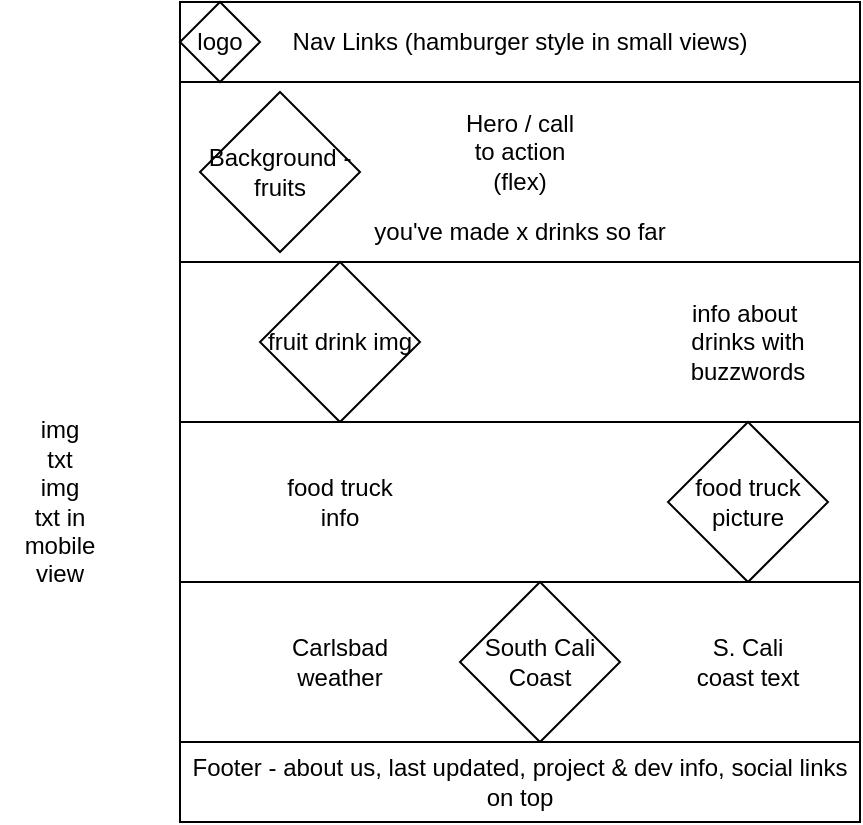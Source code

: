 <mxfile version="21.5.1" type="device" pages="3">
  <diagram name="Home Page" id="CXcD1R_OlmT8ERgq10MY">
    <mxGraphModel dx="521" dy="613" grid="1" gridSize="10" guides="1" tooltips="1" connect="1" arrows="1" fold="1" page="1" pageScale="1" pageWidth="827" pageHeight="1169" math="0" shadow="0">
      <root>
        <mxCell id="0" />
        <mxCell id="1" parent="0" />
        <mxCell id="Os6jdCJYwwGjokP8nPNj-1" value="" style="rounded=0;whiteSpace=wrap;html=1;" vertex="1" parent="1">
          <mxGeometry x="100" y="180" width="340" height="90" as="geometry" />
        </mxCell>
        <mxCell id="Os6jdCJYwwGjokP8nPNj-2" value="Hero / call to action (flex)" style="text;html=1;strokeColor=none;fillColor=none;align=center;verticalAlign=middle;whiteSpace=wrap;rounded=0;" vertex="1" parent="1">
          <mxGeometry x="240" y="200" width="60" height="30" as="geometry" />
        </mxCell>
        <mxCell id="Os6jdCJYwwGjokP8nPNj-4" value="" style="rounded=0;whiteSpace=wrap;html=1;" vertex="1" parent="1">
          <mxGeometry x="100" y="270" width="340" height="80" as="geometry" />
        </mxCell>
        <mxCell id="Os6jdCJYwwGjokP8nPNj-5" value="info about&amp;nbsp; drinks with buzzwords" style="text;html=1;strokeColor=none;fillColor=none;align=center;verticalAlign=middle;whiteSpace=wrap;rounded=0;" vertex="1" parent="1">
          <mxGeometry x="354" y="295" width="60" height="30" as="geometry" />
        </mxCell>
        <mxCell id="Os6jdCJYwwGjokP8nPNj-6" value="fruit drink img" style="rhombus;whiteSpace=wrap;html=1;" vertex="1" parent="1">
          <mxGeometry x="140" y="270" width="80" height="80" as="geometry" />
        </mxCell>
        <mxCell id="Os6jdCJYwwGjokP8nPNj-7" value="Nav Links (hamburger style in small views)" style="rounded=0;whiteSpace=wrap;html=1;" vertex="1" parent="1">
          <mxGeometry x="100" y="140" width="340" height="40" as="geometry" />
        </mxCell>
        <mxCell id="Os6jdCJYwwGjokP8nPNj-8" value="logo" style="rhombus;whiteSpace=wrap;html=1;" vertex="1" parent="1">
          <mxGeometry x="100" y="140" width="40" height="40" as="geometry" />
        </mxCell>
        <mxCell id="Os6jdCJYwwGjokP8nPNj-9" value="" style="rounded=0;whiteSpace=wrap;html=1;" vertex="1" parent="1">
          <mxGeometry x="100" y="350" width="340" height="80" as="geometry" />
        </mxCell>
        <mxCell id="Os6jdCJYwwGjokP8nPNj-10" value="food truck info" style="text;html=1;strokeColor=none;fillColor=none;align=center;verticalAlign=middle;whiteSpace=wrap;rounded=0;" vertex="1" parent="1">
          <mxGeometry x="150" y="375" width="60" height="30" as="geometry" />
        </mxCell>
        <mxCell id="Os6jdCJYwwGjokP8nPNj-11" value="food truck picture" style="rhombus;whiteSpace=wrap;html=1;" vertex="1" parent="1">
          <mxGeometry x="344" y="350" width="80" height="80" as="geometry" />
        </mxCell>
        <mxCell id="Os6jdCJYwwGjokP8nPNj-12" value="img&lt;br&gt;txt&lt;br&gt;img&lt;br&gt;txt in mobile view" style="text;html=1;strokeColor=none;fillColor=none;align=center;verticalAlign=middle;whiteSpace=wrap;rounded=0;" vertex="1" parent="1">
          <mxGeometry x="10" y="375" width="60" height="30" as="geometry" />
        </mxCell>
        <mxCell id="Os6jdCJYwwGjokP8nPNj-13" value="" style="rounded=0;whiteSpace=wrap;html=1;" vertex="1" parent="1">
          <mxGeometry x="100" y="430" width="340" height="80" as="geometry" />
        </mxCell>
        <mxCell id="Os6jdCJYwwGjokP8nPNj-14" value="S. Cali coast text" style="text;html=1;strokeColor=none;fillColor=none;align=center;verticalAlign=middle;whiteSpace=wrap;rounded=0;" vertex="1" parent="1">
          <mxGeometry x="354" y="455" width="60" height="30" as="geometry" />
        </mxCell>
        <mxCell id="Os6jdCJYwwGjokP8nPNj-15" value="South Cali Coast" style="rhombus;whiteSpace=wrap;html=1;" vertex="1" parent="1">
          <mxGeometry x="240" y="430" width="80" height="80" as="geometry" />
        </mxCell>
        <mxCell id="Os6jdCJYwwGjokP8nPNj-16" value="you&#39;ve made x drinks so far" style="text;html=1;strokeColor=none;fillColor=none;align=center;verticalAlign=middle;whiteSpace=wrap;rounded=0;" vertex="1" parent="1">
          <mxGeometry x="180" y="240" width="180" height="30" as="geometry" />
        </mxCell>
        <mxCell id="Os6jdCJYwwGjokP8nPNj-18" value="Carlsbad weather" style="text;html=1;strokeColor=none;fillColor=none;align=center;verticalAlign=middle;whiteSpace=wrap;rounded=0;" vertex="1" parent="1">
          <mxGeometry x="150" y="455" width="60" height="30" as="geometry" />
        </mxCell>
        <mxCell id="Os6jdCJYwwGjokP8nPNj-19" value="Background - fruits" style="rhombus;whiteSpace=wrap;html=1;" vertex="1" parent="1">
          <mxGeometry x="110" y="185" width="80" height="80" as="geometry" />
        </mxCell>
        <mxCell id="Os6jdCJYwwGjokP8nPNj-20" value="Footer - about us, last updated, project &amp;amp; dev info, social links on top" style="rounded=0;whiteSpace=wrap;html=1;" vertex="1" parent="1">
          <mxGeometry x="100" y="510" width="340" height="40" as="geometry" />
        </mxCell>
      </root>
    </mxGraphModel>
  </diagram>
  <diagram id="DxxB-BdSmPTj96N3fVD0" name="Fresh">
    <mxGraphModel dx="1348" dy="613" grid="1" gridSize="10" guides="1" tooltips="1" connect="1" arrows="1" fold="1" page="1" pageScale="1" pageWidth="827" pageHeight="1169" math="0" shadow="0">
      <root>
        <mxCell id="0" />
        <mxCell id="1" parent="0" />
        <mxCell id="cSAWwaannqWveuFrvtVB-1" value="" style="rounded=0;whiteSpace=wrap;html=1;" vertex="1" parent="1">
          <mxGeometry x="50" y="160" width="200" height="280" as="geometry" />
        </mxCell>
        <mxCell id="cSAWwaannqWveuFrvtVB-2" value="Form questions&lt;br&gt;First Name&lt;br&gt;Email&lt;br&gt;Phone&lt;br&gt;3 Elements from JSON&lt;br&gt;Special Instructions" style="rounded=0;whiteSpace=wrap;html=1;" vertex="1" parent="1">
          <mxGeometry x="90" y="180" width="120" height="220" as="geometry" />
        </mxCell>
        <mxCell id="cSAWwaannqWveuFrvtVB-3" value="Make my drink!" style="rounded=0;whiteSpace=wrap;html=1;" vertex="1" parent="1">
          <mxGeometry x="90" y="380" width="120" height="60" as="geometry" />
        </mxCell>
        <mxCell id="cSAWwaannqWveuFrvtVB-4" value="Your order here:&amp;nbsp;&lt;br&gt;Nutrition facts, name, etc." style="rounded=0;whiteSpace=wrap;html=1;" vertex="1" parent="1">
          <mxGeometry x="270" y="160" width="200" height="280" as="geometry" />
        </mxCell>
        <mxCell id="cSAWwaannqWveuFrvtVB-5" value="Flex page - scrolls down to nutritional info on phones" style="text;html=1;strokeColor=none;fillColor=none;align=center;verticalAlign=middle;whiteSpace=wrap;rounded=0;" vertex="1" parent="1">
          <mxGeometry x="-20" y="300" width="60" height="30" as="geometry" />
        </mxCell>
      </root>
    </mxGraphModel>
  </diagram>
  <diagram id="bjMDEh7TTGVUYfgCLvJJ" name="About Us">
    <mxGraphModel dx="521" dy="613" grid="1" gridSize="10" guides="1" tooltips="1" connect="1" arrows="1" fold="1" page="1" pageScale="1" pageWidth="827" pageHeight="1169" math="0" shadow="0">
      <root>
        <mxCell id="0" />
        <mxCell id="1" parent="0" />
        <mxCell id="sX_isvU36X-0GRFYT0p9-1" value="" style="rounded=0;whiteSpace=wrap;html=1;" vertex="1" parent="1">
          <mxGeometry x="100" y="160" width="320" height="400" as="geometry" />
        </mxCell>
        <mxCell id="sX_isvU36X-0GRFYT0p9-2" value="Where it all begain iframe google map" style="rhombus;whiteSpace=wrap;html=1;" vertex="1" parent="1">
          <mxGeometry x="130" y="250" width="100" height="90" as="geometry" />
        </mxCell>
        <mxCell id="sX_isvU36X-0GRFYT0p9-3" value="Historical info with cute headers, and floated images, call to action at the bottom" style="text;html=1;strokeColor=none;fillColor=none;align=center;verticalAlign=middle;whiteSpace=wrap;rounded=0;" vertex="1" parent="1">
          <mxGeometry x="260" y="280" width="60" height="30" as="geometry" />
        </mxCell>
      </root>
    </mxGraphModel>
  </diagram>
</mxfile>
